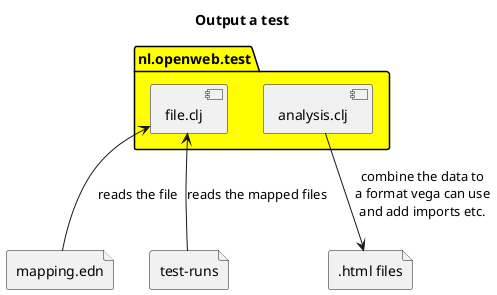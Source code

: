@startuml

title Output a test

package nl.openweb.test #Yellow {
    component file.clj as fi
    component analysis.clj as an
}
file mapping.edn as map
file "test-runs" as tr
file ".html files" as ht

fi <-- map :reads the file
fi <-- tr: reads the mapped files
an --> ht: combine the data to\na format vega can use\nand add imports etc.

@enduml